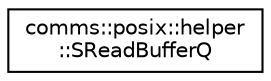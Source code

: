 digraph "Graphical Class Hierarchy"
{
 // LATEX_PDF_SIZE
  edge [fontname="Helvetica",fontsize="10",labelfontname="Helvetica",labelfontsize="10"];
  node [fontname="Helvetica",fontsize="10",shape=record];
  rankdir="LR";
  Node0 [label="comms::posix::helper\l::SReadBufferQ",height=0.2,width=0.4,color="black", fillcolor="white", style="filled",URL="$structcomms_1_1posix_1_1helper_1_1SReadBufferQ.html",tooltip=" "];
}
